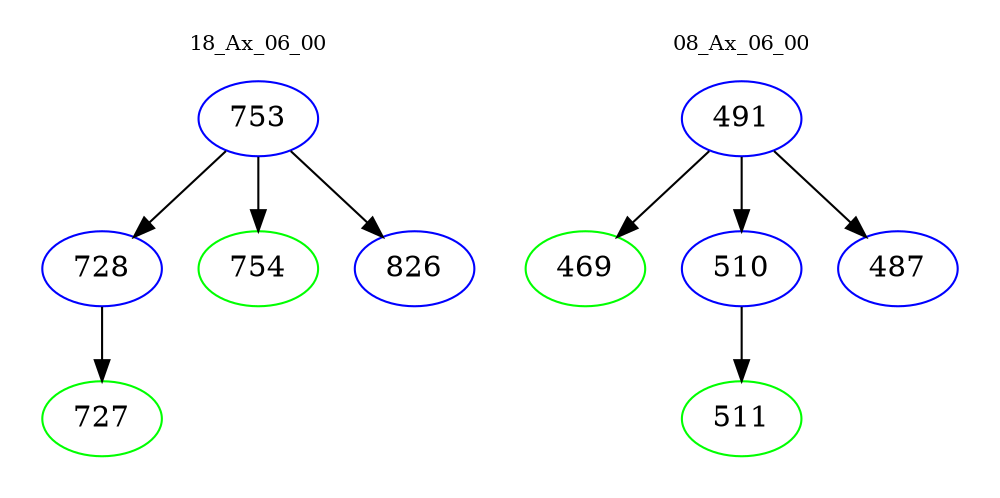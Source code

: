 digraph{
subgraph cluster_0 {
color = white
label = "18_Ax_06_00";
fontsize=10;
T0_753 [label="753", color="blue"]
T0_753 -> T0_728 [color="black"]
T0_728 [label="728", color="blue"]
T0_728 -> T0_727 [color="black"]
T0_727 [label="727", color="green"]
T0_753 -> T0_754 [color="black"]
T0_754 [label="754", color="green"]
T0_753 -> T0_826 [color="black"]
T0_826 [label="826", color="blue"]
}
subgraph cluster_1 {
color = white
label = "08_Ax_06_00";
fontsize=10;
T1_491 [label="491", color="blue"]
T1_491 -> T1_469 [color="black"]
T1_469 [label="469", color="green"]
T1_491 -> T1_510 [color="black"]
T1_510 [label="510", color="blue"]
T1_510 -> T1_511 [color="black"]
T1_511 [label="511", color="green"]
T1_491 -> T1_487 [color="black"]
T1_487 [label="487", color="blue"]
}
}
